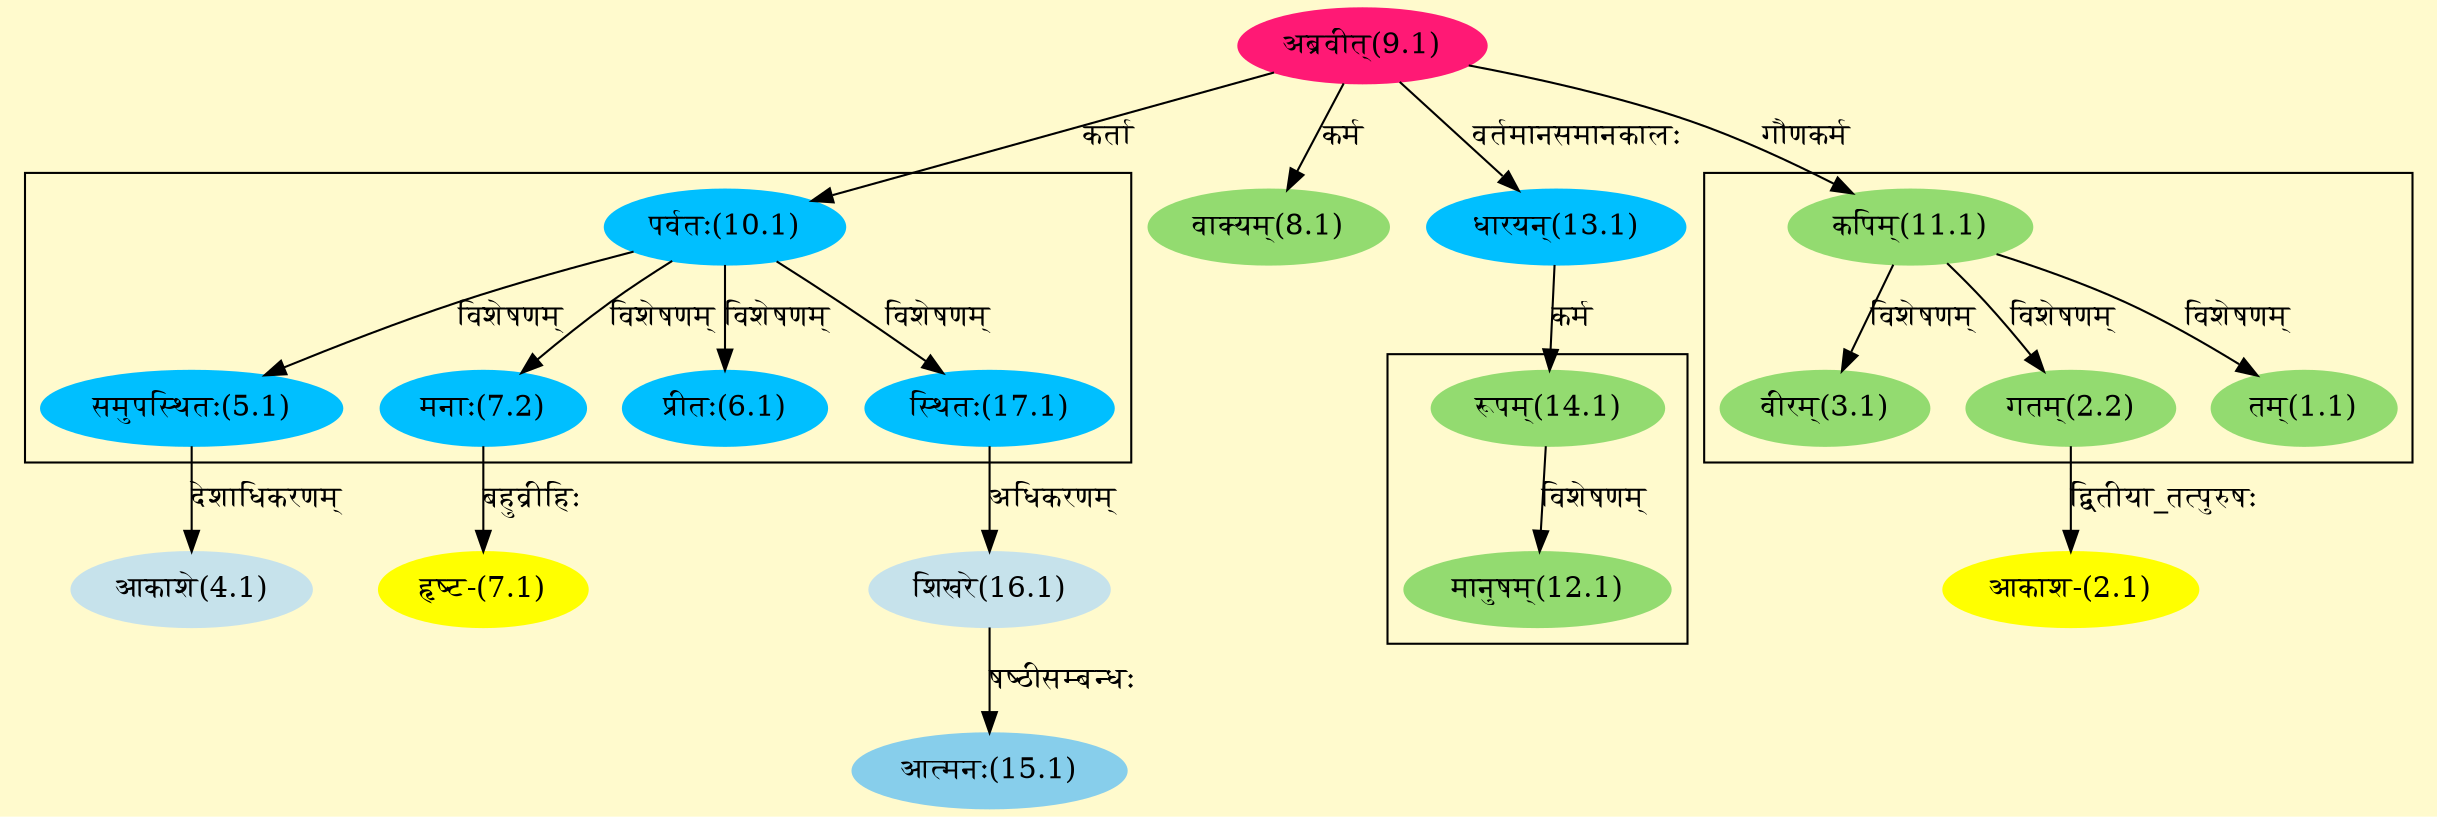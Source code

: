 digraph G{
rankdir=BT;
 compound=true;
 bgcolor="lemonchiffon1";

subgraph cluster_1{
Node1_1 [style=filled, color="#93DB70" label = "तम्(1.1)"]
Node11_1 [style=filled, color="#93DB70" label = "कपिम्(11.1)"]
Node2_2 [style=filled, color="#93DB70" label = "गतम्(2.2)"]
Node3_1 [style=filled, color="#93DB70" label = "वीरम्(3.1)"]

}

subgraph cluster_2{
Node5_1 [style=filled, color="#00BFFF" label = "समुपस्थितः(5.1)"]
Node10_1 [style=filled, color="#00BFFF" label = "पर्वतः(10.1)"]
Node6_1 [style=filled, color="#00BFFF" label = "प्रीतः(6.1)"]
Node7_2 [style=filled, color="#00BFFF" label = "मनाः(7.2)"]
Node17_1 [style=filled, color="#00BFFF" label = "स्थितः(17.1)"]

}

subgraph cluster_3{
Node12_1 [style=filled, color="#93DB70" label = "मानुषम्(12.1)"]
Node14_1 [style=filled, color="#93DB70" label = "रूपम्(14.1)"]

}
Node2_1 [style=filled, color="#FFFF00" label = "आकाश-(2.1)"]
Node2_2 [style=filled, color="#93DB70" label = "गतम्(2.2)"]
Node4_1 [style=filled, color="#C6E2EB" label = "आकाशे(4.1)"]
Node5_1 [style=filled, color="#00BFFF" label = "समुपस्थितः(5.1)"]
Node7_1 [style=filled, color="#FFFF00" label = "हृष्ट-(7.1)"]
Node7_2 [style=filled, color="#00BFFF" label = "मनाः(7.2)"]
Node8_1 [style=filled, color="#93DB70" label = "वाक्यम्(8.1)"]
Node9_1 [style=filled, color="#FF1975" label = "अब्रवीत्(9.1)"]
Node [style=filled, color="" label = "()"]
Node10_1 [style=filled, color="#00BFFF" label = "पर्वतः(10.1)"]
Node11_1 [style=filled, color="#93DB70" label = "कपिम्(11.1)"]
Node13_1 [style=filled, color="#00BFFF" label = "धारयन्(13.1)"]
Node14_1 [style=filled, color="#93DB70" label = "रूपम्(14.1)"]
Node15_1 [style=filled, color="#87CEEB" label = "आत्मनः(15.1)"]
Node16_1 [style=filled, color="#C6E2EB" label = "शिखरे(16.1)"]
Node17_1 [style=filled, color="#00BFFF" label = "स्थितः(17.1)"]
/* Start of Relations section */

Node1_1 -> Node11_1 [  label="विशेषणम्"  dir="back" ]
Node2_1 -> Node2_2 [  label="द्वितीया_तत्पुरुषः"  dir="back" ]
Node2_2 -> Node11_1 [  label="विशेषणम्"  dir="back" ]
Node3_1 -> Node11_1 [  label="विशेषणम्"  dir="back" ]
Node4_1 -> Node5_1 [  label="देशाधिकरणम्"  dir="back" ]
Node5_1 -> Node10_1 [  label="विशेषणम्"  dir="back" ]
Node6_1 -> Node10_1 [  label="विशेषणम्"  dir="back" ]
Node7_1 -> Node7_2 [  label="बहुव्रीहिः"  dir="back" ]
Node7_2 -> Node10_1 [  label="विशेषणम्"  dir="back" ]
Node8_1 -> Node9_1 [  label="कर्म"  dir="back" ]
Node10_1 -> Node9_1 [  label="कर्ता"  dir="back" ]
Node11_1 -> Node9_1 [  label="गौणकर्म"  dir="back" ]
Node12_1 -> Node14_1 [  label="विशेषणम्"  dir="back" ]
Node13_1 -> Node9_1 [  label="वर्तमानसमानकालः"  dir="back" ]
Node14_1 -> Node13_1 [  label="कर्म"  dir="back" ]
Node15_1 -> Node16_1 [  label="षष्ठीसम्बन्धः"  dir="back" ]
Node16_1 -> Node17_1 [  label="अधिकरणम्"  dir="back" ]
Node17_1 -> Node10_1 [  label="विशेषणम्"  dir="back" ]
}
